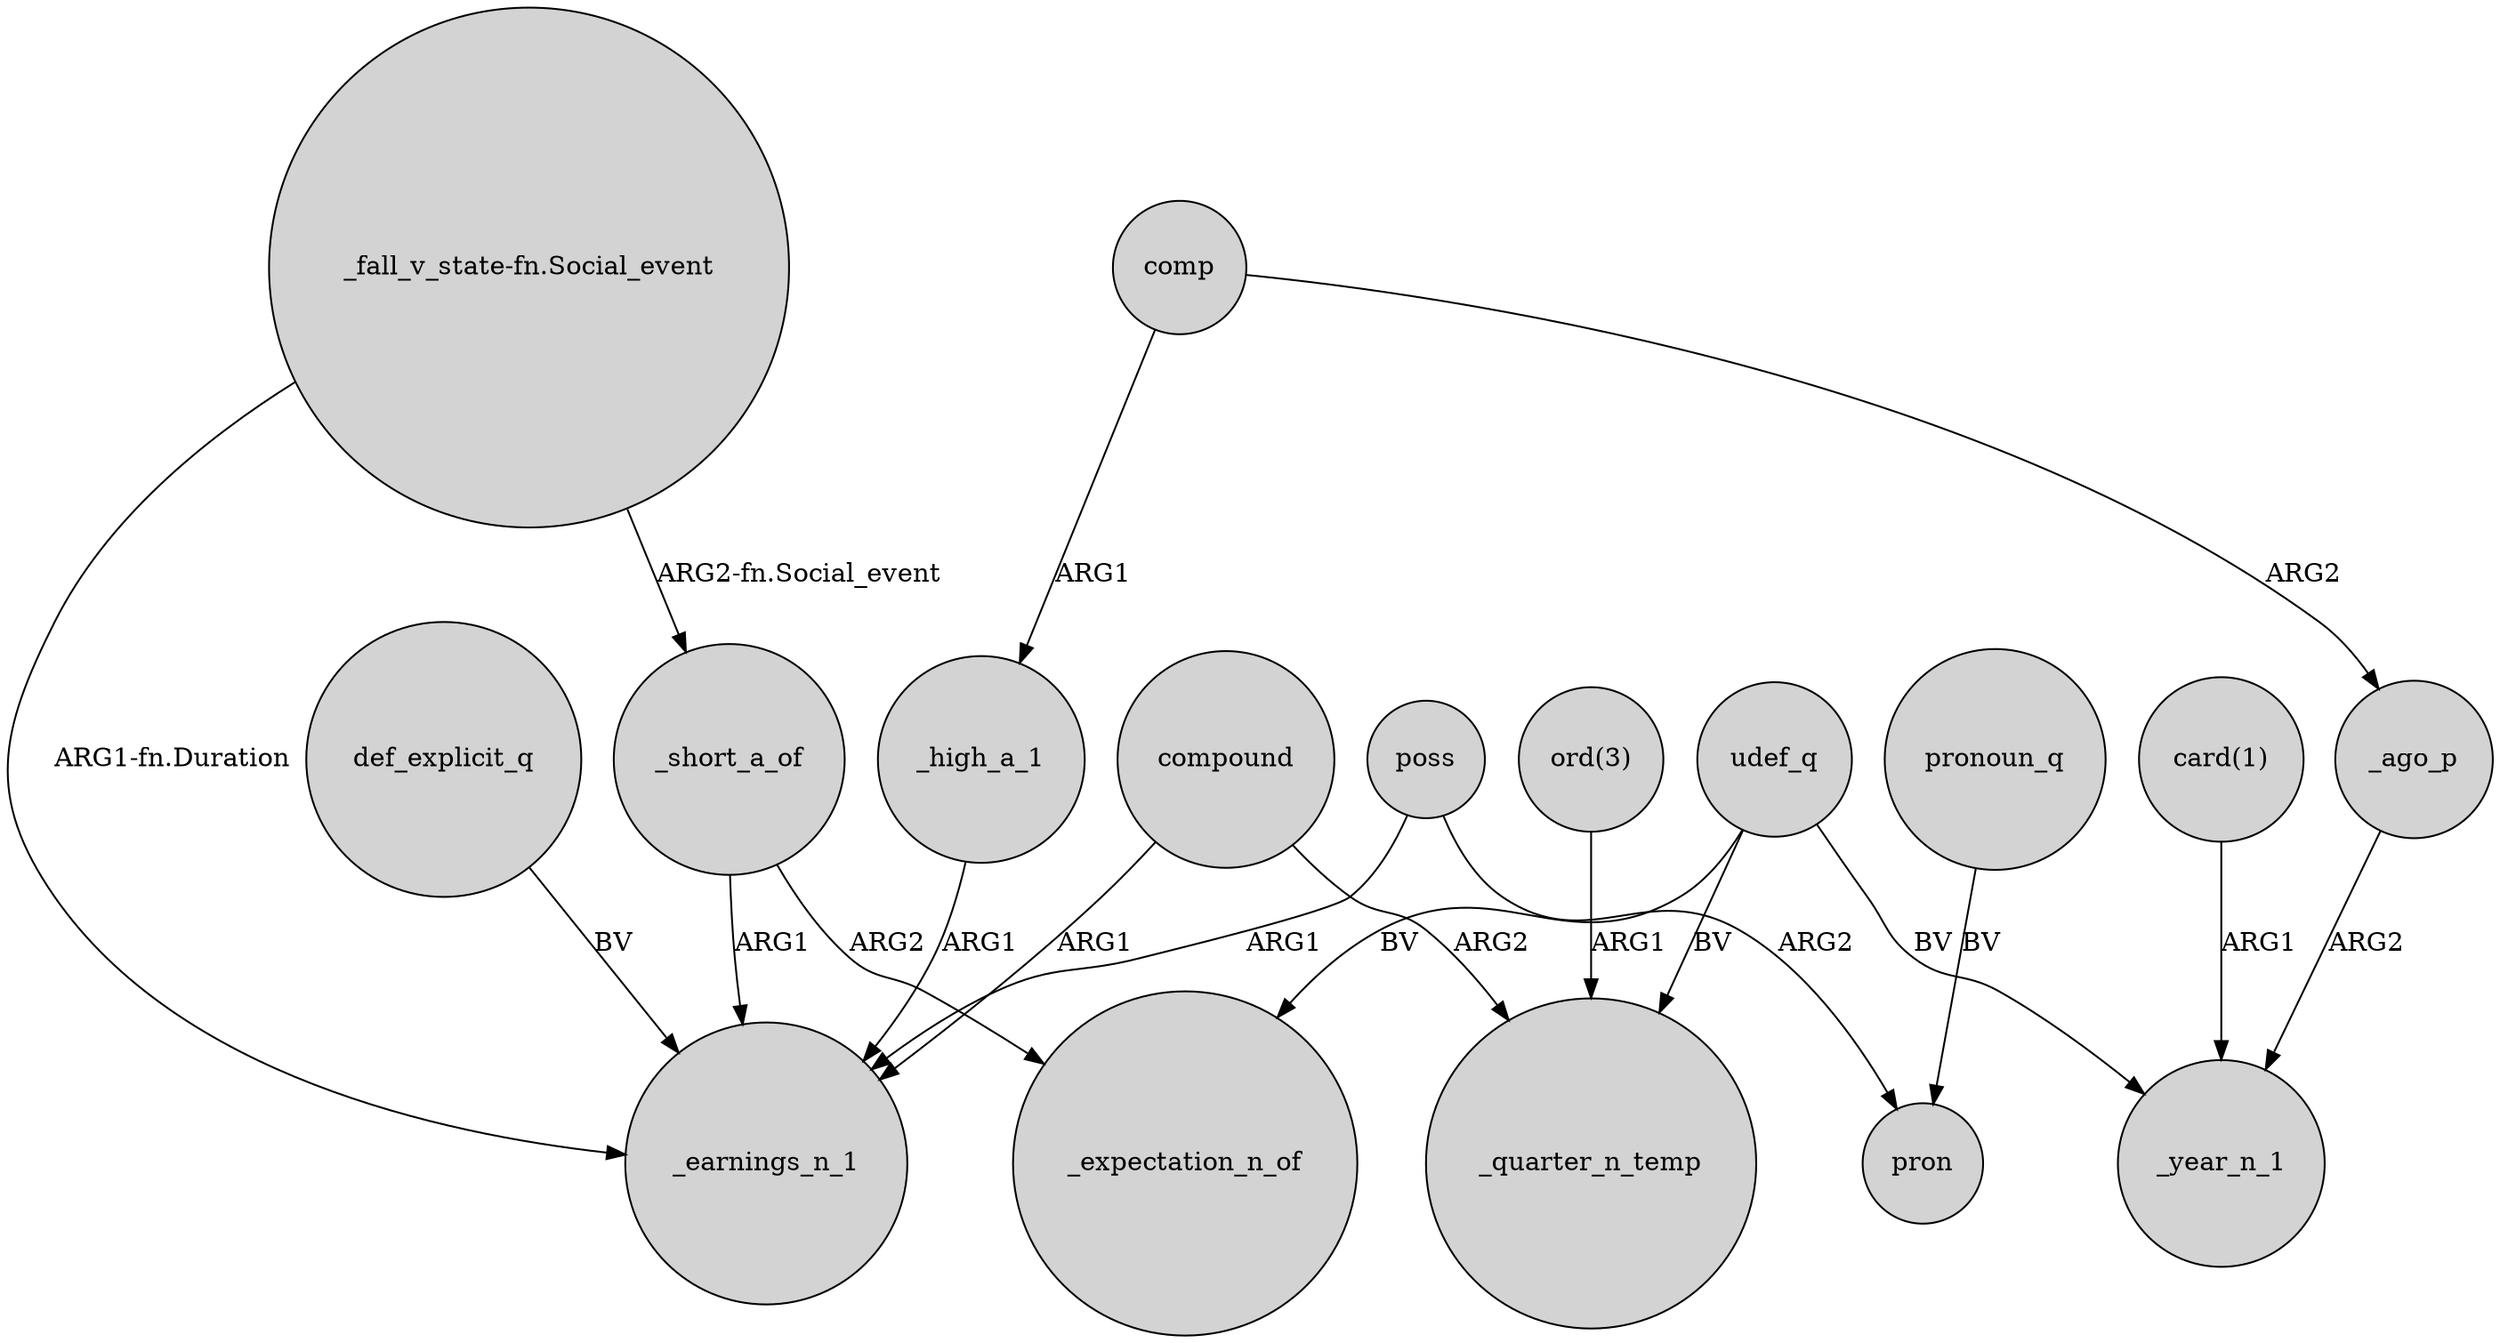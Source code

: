 digraph {
	node [shape=circle style=filled]
	"_fall_v_state-fn.Social_event" -> _earnings_n_1 [label="ARG1-fn.Duration"]
	"ord(3)" -> _quarter_n_temp [label=ARG1]
	"card(1)" -> _year_n_1 [label=ARG1]
	_short_a_of -> _earnings_n_1 [label=ARG1]
	_high_a_1 -> _earnings_n_1 [label=ARG1]
	pronoun_q -> pron [label=BV]
	poss -> pron [label=ARG2]
	compound -> _quarter_n_temp [label=ARG2]
	_short_a_of -> _expectation_n_of [label=ARG2]
	comp -> _high_a_1 [label=ARG1]
	udef_q -> _expectation_n_of [label=BV]
	def_explicit_q -> _earnings_n_1 [label=BV]
	poss -> _earnings_n_1 [label=ARG1]
	udef_q -> _quarter_n_temp [label=BV]
	_ago_p -> _year_n_1 [label=ARG2]
	udef_q -> _year_n_1 [label=BV]
	"_fall_v_state-fn.Social_event" -> _short_a_of [label="ARG2-fn.Social_event"]
	compound -> _earnings_n_1 [label=ARG1]
	comp -> _ago_p [label=ARG2]
}
